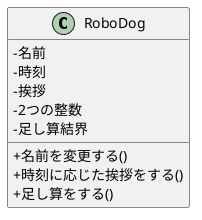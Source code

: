 @startuml
skinparam classAttributeIconSize 0
class RoboDog {
'属性
-名前
-時刻
-挨拶
-2つの整数
-足し算結界
'操作
+名前を変更する()
+時刻に応じた挨拶をする()
+足し算をする()
}
 
@enduml